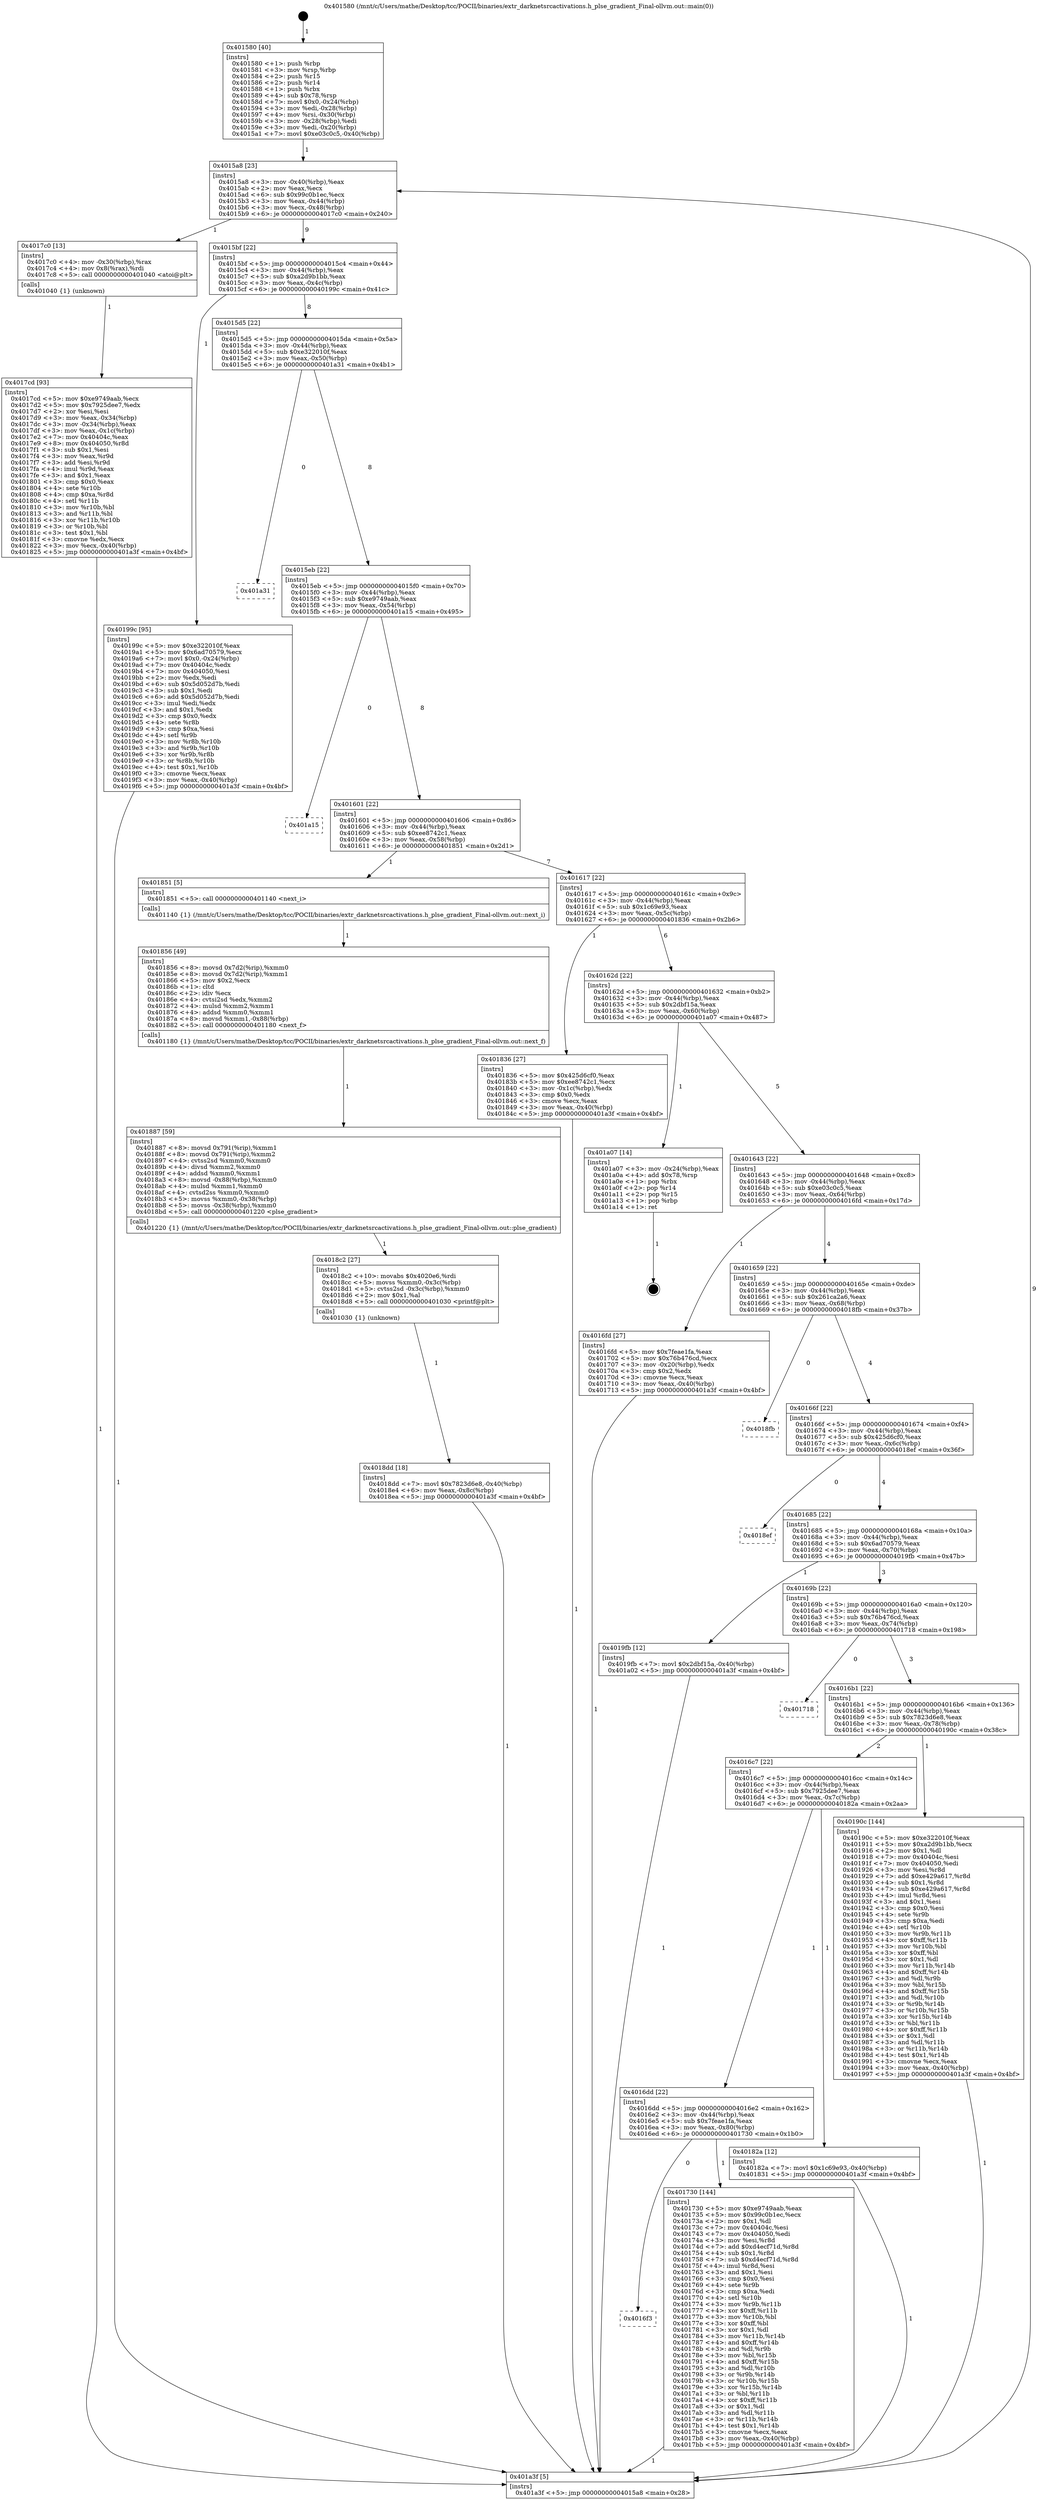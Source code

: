 digraph "0x401580" {
  label = "0x401580 (/mnt/c/Users/mathe/Desktop/tcc/POCII/binaries/extr_darknetsrcactivations.h_plse_gradient_Final-ollvm.out::main(0))"
  labelloc = "t"
  node[shape=record]

  Entry [label="",width=0.3,height=0.3,shape=circle,fillcolor=black,style=filled]
  "0x4015a8" [label="{
     0x4015a8 [23]\l
     | [instrs]\l
     &nbsp;&nbsp;0x4015a8 \<+3\>: mov -0x40(%rbp),%eax\l
     &nbsp;&nbsp;0x4015ab \<+2\>: mov %eax,%ecx\l
     &nbsp;&nbsp;0x4015ad \<+6\>: sub $0x99c0b1ec,%ecx\l
     &nbsp;&nbsp;0x4015b3 \<+3\>: mov %eax,-0x44(%rbp)\l
     &nbsp;&nbsp;0x4015b6 \<+3\>: mov %ecx,-0x48(%rbp)\l
     &nbsp;&nbsp;0x4015b9 \<+6\>: je 00000000004017c0 \<main+0x240\>\l
  }"]
  "0x4017c0" [label="{
     0x4017c0 [13]\l
     | [instrs]\l
     &nbsp;&nbsp;0x4017c0 \<+4\>: mov -0x30(%rbp),%rax\l
     &nbsp;&nbsp;0x4017c4 \<+4\>: mov 0x8(%rax),%rdi\l
     &nbsp;&nbsp;0x4017c8 \<+5\>: call 0000000000401040 \<atoi@plt\>\l
     | [calls]\l
     &nbsp;&nbsp;0x401040 \{1\} (unknown)\l
  }"]
  "0x4015bf" [label="{
     0x4015bf [22]\l
     | [instrs]\l
     &nbsp;&nbsp;0x4015bf \<+5\>: jmp 00000000004015c4 \<main+0x44\>\l
     &nbsp;&nbsp;0x4015c4 \<+3\>: mov -0x44(%rbp),%eax\l
     &nbsp;&nbsp;0x4015c7 \<+5\>: sub $0xa2d9b1bb,%eax\l
     &nbsp;&nbsp;0x4015cc \<+3\>: mov %eax,-0x4c(%rbp)\l
     &nbsp;&nbsp;0x4015cf \<+6\>: je 000000000040199c \<main+0x41c\>\l
  }"]
  Exit [label="",width=0.3,height=0.3,shape=circle,fillcolor=black,style=filled,peripheries=2]
  "0x40199c" [label="{
     0x40199c [95]\l
     | [instrs]\l
     &nbsp;&nbsp;0x40199c \<+5\>: mov $0xe322010f,%eax\l
     &nbsp;&nbsp;0x4019a1 \<+5\>: mov $0x6ad70579,%ecx\l
     &nbsp;&nbsp;0x4019a6 \<+7\>: movl $0x0,-0x24(%rbp)\l
     &nbsp;&nbsp;0x4019ad \<+7\>: mov 0x40404c,%edx\l
     &nbsp;&nbsp;0x4019b4 \<+7\>: mov 0x404050,%esi\l
     &nbsp;&nbsp;0x4019bb \<+2\>: mov %edx,%edi\l
     &nbsp;&nbsp;0x4019bd \<+6\>: sub $0x5d052d7b,%edi\l
     &nbsp;&nbsp;0x4019c3 \<+3\>: sub $0x1,%edi\l
     &nbsp;&nbsp;0x4019c6 \<+6\>: add $0x5d052d7b,%edi\l
     &nbsp;&nbsp;0x4019cc \<+3\>: imul %edi,%edx\l
     &nbsp;&nbsp;0x4019cf \<+3\>: and $0x1,%edx\l
     &nbsp;&nbsp;0x4019d2 \<+3\>: cmp $0x0,%edx\l
     &nbsp;&nbsp;0x4019d5 \<+4\>: sete %r8b\l
     &nbsp;&nbsp;0x4019d9 \<+3\>: cmp $0xa,%esi\l
     &nbsp;&nbsp;0x4019dc \<+4\>: setl %r9b\l
     &nbsp;&nbsp;0x4019e0 \<+3\>: mov %r8b,%r10b\l
     &nbsp;&nbsp;0x4019e3 \<+3\>: and %r9b,%r10b\l
     &nbsp;&nbsp;0x4019e6 \<+3\>: xor %r9b,%r8b\l
     &nbsp;&nbsp;0x4019e9 \<+3\>: or %r8b,%r10b\l
     &nbsp;&nbsp;0x4019ec \<+4\>: test $0x1,%r10b\l
     &nbsp;&nbsp;0x4019f0 \<+3\>: cmovne %ecx,%eax\l
     &nbsp;&nbsp;0x4019f3 \<+3\>: mov %eax,-0x40(%rbp)\l
     &nbsp;&nbsp;0x4019f6 \<+5\>: jmp 0000000000401a3f \<main+0x4bf\>\l
  }"]
  "0x4015d5" [label="{
     0x4015d5 [22]\l
     | [instrs]\l
     &nbsp;&nbsp;0x4015d5 \<+5\>: jmp 00000000004015da \<main+0x5a\>\l
     &nbsp;&nbsp;0x4015da \<+3\>: mov -0x44(%rbp),%eax\l
     &nbsp;&nbsp;0x4015dd \<+5\>: sub $0xe322010f,%eax\l
     &nbsp;&nbsp;0x4015e2 \<+3\>: mov %eax,-0x50(%rbp)\l
     &nbsp;&nbsp;0x4015e5 \<+6\>: je 0000000000401a31 \<main+0x4b1\>\l
  }"]
  "0x4018dd" [label="{
     0x4018dd [18]\l
     | [instrs]\l
     &nbsp;&nbsp;0x4018dd \<+7\>: movl $0x7823d6e8,-0x40(%rbp)\l
     &nbsp;&nbsp;0x4018e4 \<+6\>: mov %eax,-0x8c(%rbp)\l
     &nbsp;&nbsp;0x4018ea \<+5\>: jmp 0000000000401a3f \<main+0x4bf\>\l
  }"]
  "0x401a31" [label="{
     0x401a31\l
  }", style=dashed]
  "0x4015eb" [label="{
     0x4015eb [22]\l
     | [instrs]\l
     &nbsp;&nbsp;0x4015eb \<+5\>: jmp 00000000004015f0 \<main+0x70\>\l
     &nbsp;&nbsp;0x4015f0 \<+3\>: mov -0x44(%rbp),%eax\l
     &nbsp;&nbsp;0x4015f3 \<+5\>: sub $0xe9749aab,%eax\l
     &nbsp;&nbsp;0x4015f8 \<+3\>: mov %eax,-0x54(%rbp)\l
     &nbsp;&nbsp;0x4015fb \<+6\>: je 0000000000401a15 \<main+0x495\>\l
  }"]
  "0x4018c2" [label="{
     0x4018c2 [27]\l
     | [instrs]\l
     &nbsp;&nbsp;0x4018c2 \<+10\>: movabs $0x4020e6,%rdi\l
     &nbsp;&nbsp;0x4018cc \<+5\>: movss %xmm0,-0x3c(%rbp)\l
     &nbsp;&nbsp;0x4018d1 \<+5\>: cvtss2sd -0x3c(%rbp),%xmm0\l
     &nbsp;&nbsp;0x4018d6 \<+2\>: mov $0x1,%al\l
     &nbsp;&nbsp;0x4018d8 \<+5\>: call 0000000000401030 \<printf@plt\>\l
     | [calls]\l
     &nbsp;&nbsp;0x401030 \{1\} (unknown)\l
  }"]
  "0x401a15" [label="{
     0x401a15\l
  }", style=dashed]
  "0x401601" [label="{
     0x401601 [22]\l
     | [instrs]\l
     &nbsp;&nbsp;0x401601 \<+5\>: jmp 0000000000401606 \<main+0x86\>\l
     &nbsp;&nbsp;0x401606 \<+3\>: mov -0x44(%rbp),%eax\l
     &nbsp;&nbsp;0x401609 \<+5\>: sub $0xee8742c1,%eax\l
     &nbsp;&nbsp;0x40160e \<+3\>: mov %eax,-0x58(%rbp)\l
     &nbsp;&nbsp;0x401611 \<+6\>: je 0000000000401851 \<main+0x2d1\>\l
  }"]
  "0x401887" [label="{
     0x401887 [59]\l
     | [instrs]\l
     &nbsp;&nbsp;0x401887 \<+8\>: movsd 0x791(%rip),%xmm1\l
     &nbsp;&nbsp;0x40188f \<+8\>: movsd 0x791(%rip),%xmm2\l
     &nbsp;&nbsp;0x401897 \<+4\>: cvtss2sd %xmm0,%xmm0\l
     &nbsp;&nbsp;0x40189b \<+4\>: divsd %xmm2,%xmm0\l
     &nbsp;&nbsp;0x40189f \<+4\>: addsd %xmm0,%xmm1\l
     &nbsp;&nbsp;0x4018a3 \<+8\>: movsd -0x88(%rbp),%xmm0\l
     &nbsp;&nbsp;0x4018ab \<+4\>: mulsd %xmm1,%xmm0\l
     &nbsp;&nbsp;0x4018af \<+4\>: cvtsd2ss %xmm0,%xmm0\l
     &nbsp;&nbsp;0x4018b3 \<+5\>: movss %xmm0,-0x38(%rbp)\l
     &nbsp;&nbsp;0x4018b8 \<+5\>: movss -0x38(%rbp),%xmm0\l
     &nbsp;&nbsp;0x4018bd \<+5\>: call 0000000000401220 \<plse_gradient\>\l
     | [calls]\l
     &nbsp;&nbsp;0x401220 \{1\} (/mnt/c/Users/mathe/Desktop/tcc/POCII/binaries/extr_darknetsrcactivations.h_plse_gradient_Final-ollvm.out::plse_gradient)\l
  }"]
  "0x401851" [label="{
     0x401851 [5]\l
     | [instrs]\l
     &nbsp;&nbsp;0x401851 \<+5\>: call 0000000000401140 \<next_i\>\l
     | [calls]\l
     &nbsp;&nbsp;0x401140 \{1\} (/mnt/c/Users/mathe/Desktop/tcc/POCII/binaries/extr_darknetsrcactivations.h_plse_gradient_Final-ollvm.out::next_i)\l
  }"]
  "0x401617" [label="{
     0x401617 [22]\l
     | [instrs]\l
     &nbsp;&nbsp;0x401617 \<+5\>: jmp 000000000040161c \<main+0x9c\>\l
     &nbsp;&nbsp;0x40161c \<+3\>: mov -0x44(%rbp),%eax\l
     &nbsp;&nbsp;0x40161f \<+5\>: sub $0x1c69e93,%eax\l
     &nbsp;&nbsp;0x401624 \<+3\>: mov %eax,-0x5c(%rbp)\l
     &nbsp;&nbsp;0x401627 \<+6\>: je 0000000000401836 \<main+0x2b6\>\l
  }"]
  "0x401856" [label="{
     0x401856 [49]\l
     | [instrs]\l
     &nbsp;&nbsp;0x401856 \<+8\>: movsd 0x7d2(%rip),%xmm0\l
     &nbsp;&nbsp;0x40185e \<+8\>: movsd 0x7d2(%rip),%xmm1\l
     &nbsp;&nbsp;0x401866 \<+5\>: mov $0x2,%ecx\l
     &nbsp;&nbsp;0x40186b \<+1\>: cltd\l
     &nbsp;&nbsp;0x40186c \<+2\>: idiv %ecx\l
     &nbsp;&nbsp;0x40186e \<+4\>: cvtsi2sd %edx,%xmm2\l
     &nbsp;&nbsp;0x401872 \<+4\>: mulsd %xmm2,%xmm1\l
     &nbsp;&nbsp;0x401876 \<+4\>: addsd %xmm0,%xmm1\l
     &nbsp;&nbsp;0x40187a \<+8\>: movsd %xmm1,-0x88(%rbp)\l
     &nbsp;&nbsp;0x401882 \<+5\>: call 0000000000401180 \<next_f\>\l
     | [calls]\l
     &nbsp;&nbsp;0x401180 \{1\} (/mnt/c/Users/mathe/Desktop/tcc/POCII/binaries/extr_darknetsrcactivations.h_plse_gradient_Final-ollvm.out::next_f)\l
  }"]
  "0x401836" [label="{
     0x401836 [27]\l
     | [instrs]\l
     &nbsp;&nbsp;0x401836 \<+5\>: mov $0x425d6cf0,%eax\l
     &nbsp;&nbsp;0x40183b \<+5\>: mov $0xee8742c1,%ecx\l
     &nbsp;&nbsp;0x401840 \<+3\>: mov -0x1c(%rbp),%edx\l
     &nbsp;&nbsp;0x401843 \<+3\>: cmp $0x0,%edx\l
     &nbsp;&nbsp;0x401846 \<+3\>: cmove %ecx,%eax\l
     &nbsp;&nbsp;0x401849 \<+3\>: mov %eax,-0x40(%rbp)\l
     &nbsp;&nbsp;0x40184c \<+5\>: jmp 0000000000401a3f \<main+0x4bf\>\l
  }"]
  "0x40162d" [label="{
     0x40162d [22]\l
     | [instrs]\l
     &nbsp;&nbsp;0x40162d \<+5\>: jmp 0000000000401632 \<main+0xb2\>\l
     &nbsp;&nbsp;0x401632 \<+3\>: mov -0x44(%rbp),%eax\l
     &nbsp;&nbsp;0x401635 \<+5\>: sub $0x2dbf15a,%eax\l
     &nbsp;&nbsp;0x40163a \<+3\>: mov %eax,-0x60(%rbp)\l
     &nbsp;&nbsp;0x40163d \<+6\>: je 0000000000401a07 \<main+0x487\>\l
  }"]
  "0x4017cd" [label="{
     0x4017cd [93]\l
     | [instrs]\l
     &nbsp;&nbsp;0x4017cd \<+5\>: mov $0xe9749aab,%ecx\l
     &nbsp;&nbsp;0x4017d2 \<+5\>: mov $0x7925dee7,%edx\l
     &nbsp;&nbsp;0x4017d7 \<+2\>: xor %esi,%esi\l
     &nbsp;&nbsp;0x4017d9 \<+3\>: mov %eax,-0x34(%rbp)\l
     &nbsp;&nbsp;0x4017dc \<+3\>: mov -0x34(%rbp),%eax\l
     &nbsp;&nbsp;0x4017df \<+3\>: mov %eax,-0x1c(%rbp)\l
     &nbsp;&nbsp;0x4017e2 \<+7\>: mov 0x40404c,%eax\l
     &nbsp;&nbsp;0x4017e9 \<+8\>: mov 0x404050,%r8d\l
     &nbsp;&nbsp;0x4017f1 \<+3\>: sub $0x1,%esi\l
     &nbsp;&nbsp;0x4017f4 \<+3\>: mov %eax,%r9d\l
     &nbsp;&nbsp;0x4017f7 \<+3\>: add %esi,%r9d\l
     &nbsp;&nbsp;0x4017fa \<+4\>: imul %r9d,%eax\l
     &nbsp;&nbsp;0x4017fe \<+3\>: and $0x1,%eax\l
     &nbsp;&nbsp;0x401801 \<+3\>: cmp $0x0,%eax\l
     &nbsp;&nbsp;0x401804 \<+4\>: sete %r10b\l
     &nbsp;&nbsp;0x401808 \<+4\>: cmp $0xa,%r8d\l
     &nbsp;&nbsp;0x40180c \<+4\>: setl %r11b\l
     &nbsp;&nbsp;0x401810 \<+3\>: mov %r10b,%bl\l
     &nbsp;&nbsp;0x401813 \<+3\>: and %r11b,%bl\l
     &nbsp;&nbsp;0x401816 \<+3\>: xor %r11b,%r10b\l
     &nbsp;&nbsp;0x401819 \<+3\>: or %r10b,%bl\l
     &nbsp;&nbsp;0x40181c \<+3\>: test $0x1,%bl\l
     &nbsp;&nbsp;0x40181f \<+3\>: cmovne %edx,%ecx\l
     &nbsp;&nbsp;0x401822 \<+3\>: mov %ecx,-0x40(%rbp)\l
     &nbsp;&nbsp;0x401825 \<+5\>: jmp 0000000000401a3f \<main+0x4bf\>\l
  }"]
  "0x401a07" [label="{
     0x401a07 [14]\l
     | [instrs]\l
     &nbsp;&nbsp;0x401a07 \<+3\>: mov -0x24(%rbp),%eax\l
     &nbsp;&nbsp;0x401a0a \<+4\>: add $0x78,%rsp\l
     &nbsp;&nbsp;0x401a0e \<+1\>: pop %rbx\l
     &nbsp;&nbsp;0x401a0f \<+2\>: pop %r14\l
     &nbsp;&nbsp;0x401a11 \<+2\>: pop %r15\l
     &nbsp;&nbsp;0x401a13 \<+1\>: pop %rbp\l
     &nbsp;&nbsp;0x401a14 \<+1\>: ret\l
  }"]
  "0x401643" [label="{
     0x401643 [22]\l
     | [instrs]\l
     &nbsp;&nbsp;0x401643 \<+5\>: jmp 0000000000401648 \<main+0xc8\>\l
     &nbsp;&nbsp;0x401648 \<+3\>: mov -0x44(%rbp),%eax\l
     &nbsp;&nbsp;0x40164b \<+5\>: sub $0xe03c0c5,%eax\l
     &nbsp;&nbsp;0x401650 \<+3\>: mov %eax,-0x64(%rbp)\l
     &nbsp;&nbsp;0x401653 \<+6\>: je 00000000004016fd \<main+0x17d\>\l
  }"]
  "0x4016f3" [label="{
     0x4016f3\l
  }", style=dashed]
  "0x4016fd" [label="{
     0x4016fd [27]\l
     | [instrs]\l
     &nbsp;&nbsp;0x4016fd \<+5\>: mov $0x7feae1fa,%eax\l
     &nbsp;&nbsp;0x401702 \<+5\>: mov $0x76b476cd,%ecx\l
     &nbsp;&nbsp;0x401707 \<+3\>: mov -0x20(%rbp),%edx\l
     &nbsp;&nbsp;0x40170a \<+3\>: cmp $0x2,%edx\l
     &nbsp;&nbsp;0x40170d \<+3\>: cmovne %ecx,%eax\l
     &nbsp;&nbsp;0x401710 \<+3\>: mov %eax,-0x40(%rbp)\l
     &nbsp;&nbsp;0x401713 \<+5\>: jmp 0000000000401a3f \<main+0x4bf\>\l
  }"]
  "0x401659" [label="{
     0x401659 [22]\l
     | [instrs]\l
     &nbsp;&nbsp;0x401659 \<+5\>: jmp 000000000040165e \<main+0xde\>\l
     &nbsp;&nbsp;0x40165e \<+3\>: mov -0x44(%rbp),%eax\l
     &nbsp;&nbsp;0x401661 \<+5\>: sub $0x261ca2a6,%eax\l
     &nbsp;&nbsp;0x401666 \<+3\>: mov %eax,-0x68(%rbp)\l
     &nbsp;&nbsp;0x401669 \<+6\>: je 00000000004018fb \<main+0x37b\>\l
  }"]
  "0x401a3f" [label="{
     0x401a3f [5]\l
     | [instrs]\l
     &nbsp;&nbsp;0x401a3f \<+5\>: jmp 00000000004015a8 \<main+0x28\>\l
  }"]
  "0x401580" [label="{
     0x401580 [40]\l
     | [instrs]\l
     &nbsp;&nbsp;0x401580 \<+1\>: push %rbp\l
     &nbsp;&nbsp;0x401581 \<+3\>: mov %rsp,%rbp\l
     &nbsp;&nbsp;0x401584 \<+2\>: push %r15\l
     &nbsp;&nbsp;0x401586 \<+2\>: push %r14\l
     &nbsp;&nbsp;0x401588 \<+1\>: push %rbx\l
     &nbsp;&nbsp;0x401589 \<+4\>: sub $0x78,%rsp\l
     &nbsp;&nbsp;0x40158d \<+7\>: movl $0x0,-0x24(%rbp)\l
     &nbsp;&nbsp;0x401594 \<+3\>: mov %edi,-0x28(%rbp)\l
     &nbsp;&nbsp;0x401597 \<+4\>: mov %rsi,-0x30(%rbp)\l
     &nbsp;&nbsp;0x40159b \<+3\>: mov -0x28(%rbp),%edi\l
     &nbsp;&nbsp;0x40159e \<+3\>: mov %edi,-0x20(%rbp)\l
     &nbsp;&nbsp;0x4015a1 \<+7\>: movl $0xe03c0c5,-0x40(%rbp)\l
  }"]
  "0x401730" [label="{
     0x401730 [144]\l
     | [instrs]\l
     &nbsp;&nbsp;0x401730 \<+5\>: mov $0xe9749aab,%eax\l
     &nbsp;&nbsp;0x401735 \<+5\>: mov $0x99c0b1ec,%ecx\l
     &nbsp;&nbsp;0x40173a \<+2\>: mov $0x1,%dl\l
     &nbsp;&nbsp;0x40173c \<+7\>: mov 0x40404c,%esi\l
     &nbsp;&nbsp;0x401743 \<+7\>: mov 0x404050,%edi\l
     &nbsp;&nbsp;0x40174a \<+3\>: mov %esi,%r8d\l
     &nbsp;&nbsp;0x40174d \<+7\>: add $0xd4ecf71d,%r8d\l
     &nbsp;&nbsp;0x401754 \<+4\>: sub $0x1,%r8d\l
     &nbsp;&nbsp;0x401758 \<+7\>: sub $0xd4ecf71d,%r8d\l
     &nbsp;&nbsp;0x40175f \<+4\>: imul %r8d,%esi\l
     &nbsp;&nbsp;0x401763 \<+3\>: and $0x1,%esi\l
     &nbsp;&nbsp;0x401766 \<+3\>: cmp $0x0,%esi\l
     &nbsp;&nbsp;0x401769 \<+4\>: sete %r9b\l
     &nbsp;&nbsp;0x40176d \<+3\>: cmp $0xa,%edi\l
     &nbsp;&nbsp;0x401770 \<+4\>: setl %r10b\l
     &nbsp;&nbsp;0x401774 \<+3\>: mov %r9b,%r11b\l
     &nbsp;&nbsp;0x401777 \<+4\>: xor $0xff,%r11b\l
     &nbsp;&nbsp;0x40177b \<+3\>: mov %r10b,%bl\l
     &nbsp;&nbsp;0x40177e \<+3\>: xor $0xff,%bl\l
     &nbsp;&nbsp;0x401781 \<+3\>: xor $0x1,%dl\l
     &nbsp;&nbsp;0x401784 \<+3\>: mov %r11b,%r14b\l
     &nbsp;&nbsp;0x401787 \<+4\>: and $0xff,%r14b\l
     &nbsp;&nbsp;0x40178b \<+3\>: and %dl,%r9b\l
     &nbsp;&nbsp;0x40178e \<+3\>: mov %bl,%r15b\l
     &nbsp;&nbsp;0x401791 \<+4\>: and $0xff,%r15b\l
     &nbsp;&nbsp;0x401795 \<+3\>: and %dl,%r10b\l
     &nbsp;&nbsp;0x401798 \<+3\>: or %r9b,%r14b\l
     &nbsp;&nbsp;0x40179b \<+3\>: or %r10b,%r15b\l
     &nbsp;&nbsp;0x40179e \<+3\>: xor %r15b,%r14b\l
     &nbsp;&nbsp;0x4017a1 \<+3\>: or %bl,%r11b\l
     &nbsp;&nbsp;0x4017a4 \<+4\>: xor $0xff,%r11b\l
     &nbsp;&nbsp;0x4017a8 \<+3\>: or $0x1,%dl\l
     &nbsp;&nbsp;0x4017ab \<+3\>: and %dl,%r11b\l
     &nbsp;&nbsp;0x4017ae \<+3\>: or %r11b,%r14b\l
     &nbsp;&nbsp;0x4017b1 \<+4\>: test $0x1,%r14b\l
     &nbsp;&nbsp;0x4017b5 \<+3\>: cmovne %ecx,%eax\l
     &nbsp;&nbsp;0x4017b8 \<+3\>: mov %eax,-0x40(%rbp)\l
     &nbsp;&nbsp;0x4017bb \<+5\>: jmp 0000000000401a3f \<main+0x4bf\>\l
  }"]
  "0x4018fb" [label="{
     0x4018fb\l
  }", style=dashed]
  "0x40166f" [label="{
     0x40166f [22]\l
     | [instrs]\l
     &nbsp;&nbsp;0x40166f \<+5\>: jmp 0000000000401674 \<main+0xf4\>\l
     &nbsp;&nbsp;0x401674 \<+3\>: mov -0x44(%rbp),%eax\l
     &nbsp;&nbsp;0x401677 \<+5\>: sub $0x425d6cf0,%eax\l
     &nbsp;&nbsp;0x40167c \<+3\>: mov %eax,-0x6c(%rbp)\l
     &nbsp;&nbsp;0x40167f \<+6\>: je 00000000004018ef \<main+0x36f\>\l
  }"]
  "0x4016dd" [label="{
     0x4016dd [22]\l
     | [instrs]\l
     &nbsp;&nbsp;0x4016dd \<+5\>: jmp 00000000004016e2 \<main+0x162\>\l
     &nbsp;&nbsp;0x4016e2 \<+3\>: mov -0x44(%rbp),%eax\l
     &nbsp;&nbsp;0x4016e5 \<+5\>: sub $0x7feae1fa,%eax\l
     &nbsp;&nbsp;0x4016ea \<+3\>: mov %eax,-0x80(%rbp)\l
     &nbsp;&nbsp;0x4016ed \<+6\>: je 0000000000401730 \<main+0x1b0\>\l
  }"]
  "0x4018ef" [label="{
     0x4018ef\l
  }", style=dashed]
  "0x401685" [label="{
     0x401685 [22]\l
     | [instrs]\l
     &nbsp;&nbsp;0x401685 \<+5\>: jmp 000000000040168a \<main+0x10a\>\l
     &nbsp;&nbsp;0x40168a \<+3\>: mov -0x44(%rbp),%eax\l
     &nbsp;&nbsp;0x40168d \<+5\>: sub $0x6ad70579,%eax\l
     &nbsp;&nbsp;0x401692 \<+3\>: mov %eax,-0x70(%rbp)\l
     &nbsp;&nbsp;0x401695 \<+6\>: je 00000000004019fb \<main+0x47b\>\l
  }"]
  "0x40182a" [label="{
     0x40182a [12]\l
     | [instrs]\l
     &nbsp;&nbsp;0x40182a \<+7\>: movl $0x1c69e93,-0x40(%rbp)\l
     &nbsp;&nbsp;0x401831 \<+5\>: jmp 0000000000401a3f \<main+0x4bf\>\l
  }"]
  "0x4019fb" [label="{
     0x4019fb [12]\l
     | [instrs]\l
     &nbsp;&nbsp;0x4019fb \<+7\>: movl $0x2dbf15a,-0x40(%rbp)\l
     &nbsp;&nbsp;0x401a02 \<+5\>: jmp 0000000000401a3f \<main+0x4bf\>\l
  }"]
  "0x40169b" [label="{
     0x40169b [22]\l
     | [instrs]\l
     &nbsp;&nbsp;0x40169b \<+5\>: jmp 00000000004016a0 \<main+0x120\>\l
     &nbsp;&nbsp;0x4016a0 \<+3\>: mov -0x44(%rbp),%eax\l
     &nbsp;&nbsp;0x4016a3 \<+5\>: sub $0x76b476cd,%eax\l
     &nbsp;&nbsp;0x4016a8 \<+3\>: mov %eax,-0x74(%rbp)\l
     &nbsp;&nbsp;0x4016ab \<+6\>: je 0000000000401718 \<main+0x198\>\l
  }"]
  "0x4016c7" [label="{
     0x4016c7 [22]\l
     | [instrs]\l
     &nbsp;&nbsp;0x4016c7 \<+5\>: jmp 00000000004016cc \<main+0x14c\>\l
     &nbsp;&nbsp;0x4016cc \<+3\>: mov -0x44(%rbp),%eax\l
     &nbsp;&nbsp;0x4016cf \<+5\>: sub $0x7925dee7,%eax\l
     &nbsp;&nbsp;0x4016d4 \<+3\>: mov %eax,-0x7c(%rbp)\l
     &nbsp;&nbsp;0x4016d7 \<+6\>: je 000000000040182a \<main+0x2aa\>\l
  }"]
  "0x401718" [label="{
     0x401718\l
  }", style=dashed]
  "0x4016b1" [label="{
     0x4016b1 [22]\l
     | [instrs]\l
     &nbsp;&nbsp;0x4016b1 \<+5\>: jmp 00000000004016b6 \<main+0x136\>\l
     &nbsp;&nbsp;0x4016b6 \<+3\>: mov -0x44(%rbp),%eax\l
     &nbsp;&nbsp;0x4016b9 \<+5\>: sub $0x7823d6e8,%eax\l
     &nbsp;&nbsp;0x4016be \<+3\>: mov %eax,-0x78(%rbp)\l
     &nbsp;&nbsp;0x4016c1 \<+6\>: je 000000000040190c \<main+0x38c\>\l
  }"]
  "0x40190c" [label="{
     0x40190c [144]\l
     | [instrs]\l
     &nbsp;&nbsp;0x40190c \<+5\>: mov $0xe322010f,%eax\l
     &nbsp;&nbsp;0x401911 \<+5\>: mov $0xa2d9b1bb,%ecx\l
     &nbsp;&nbsp;0x401916 \<+2\>: mov $0x1,%dl\l
     &nbsp;&nbsp;0x401918 \<+7\>: mov 0x40404c,%esi\l
     &nbsp;&nbsp;0x40191f \<+7\>: mov 0x404050,%edi\l
     &nbsp;&nbsp;0x401926 \<+3\>: mov %esi,%r8d\l
     &nbsp;&nbsp;0x401929 \<+7\>: add $0xe429a617,%r8d\l
     &nbsp;&nbsp;0x401930 \<+4\>: sub $0x1,%r8d\l
     &nbsp;&nbsp;0x401934 \<+7\>: sub $0xe429a617,%r8d\l
     &nbsp;&nbsp;0x40193b \<+4\>: imul %r8d,%esi\l
     &nbsp;&nbsp;0x40193f \<+3\>: and $0x1,%esi\l
     &nbsp;&nbsp;0x401942 \<+3\>: cmp $0x0,%esi\l
     &nbsp;&nbsp;0x401945 \<+4\>: sete %r9b\l
     &nbsp;&nbsp;0x401949 \<+3\>: cmp $0xa,%edi\l
     &nbsp;&nbsp;0x40194c \<+4\>: setl %r10b\l
     &nbsp;&nbsp;0x401950 \<+3\>: mov %r9b,%r11b\l
     &nbsp;&nbsp;0x401953 \<+4\>: xor $0xff,%r11b\l
     &nbsp;&nbsp;0x401957 \<+3\>: mov %r10b,%bl\l
     &nbsp;&nbsp;0x40195a \<+3\>: xor $0xff,%bl\l
     &nbsp;&nbsp;0x40195d \<+3\>: xor $0x1,%dl\l
     &nbsp;&nbsp;0x401960 \<+3\>: mov %r11b,%r14b\l
     &nbsp;&nbsp;0x401963 \<+4\>: and $0xff,%r14b\l
     &nbsp;&nbsp;0x401967 \<+3\>: and %dl,%r9b\l
     &nbsp;&nbsp;0x40196a \<+3\>: mov %bl,%r15b\l
     &nbsp;&nbsp;0x40196d \<+4\>: and $0xff,%r15b\l
     &nbsp;&nbsp;0x401971 \<+3\>: and %dl,%r10b\l
     &nbsp;&nbsp;0x401974 \<+3\>: or %r9b,%r14b\l
     &nbsp;&nbsp;0x401977 \<+3\>: or %r10b,%r15b\l
     &nbsp;&nbsp;0x40197a \<+3\>: xor %r15b,%r14b\l
     &nbsp;&nbsp;0x40197d \<+3\>: or %bl,%r11b\l
     &nbsp;&nbsp;0x401980 \<+4\>: xor $0xff,%r11b\l
     &nbsp;&nbsp;0x401984 \<+3\>: or $0x1,%dl\l
     &nbsp;&nbsp;0x401987 \<+3\>: and %dl,%r11b\l
     &nbsp;&nbsp;0x40198a \<+3\>: or %r11b,%r14b\l
     &nbsp;&nbsp;0x40198d \<+4\>: test $0x1,%r14b\l
     &nbsp;&nbsp;0x401991 \<+3\>: cmovne %ecx,%eax\l
     &nbsp;&nbsp;0x401994 \<+3\>: mov %eax,-0x40(%rbp)\l
     &nbsp;&nbsp;0x401997 \<+5\>: jmp 0000000000401a3f \<main+0x4bf\>\l
  }"]
  Entry -> "0x401580" [label=" 1"]
  "0x4015a8" -> "0x4017c0" [label=" 1"]
  "0x4015a8" -> "0x4015bf" [label=" 9"]
  "0x401a07" -> Exit [label=" 1"]
  "0x4015bf" -> "0x40199c" [label=" 1"]
  "0x4015bf" -> "0x4015d5" [label=" 8"]
  "0x4019fb" -> "0x401a3f" [label=" 1"]
  "0x4015d5" -> "0x401a31" [label=" 0"]
  "0x4015d5" -> "0x4015eb" [label=" 8"]
  "0x40199c" -> "0x401a3f" [label=" 1"]
  "0x4015eb" -> "0x401a15" [label=" 0"]
  "0x4015eb" -> "0x401601" [label=" 8"]
  "0x40190c" -> "0x401a3f" [label=" 1"]
  "0x401601" -> "0x401851" [label=" 1"]
  "0x401601" -> "0x401617" [label=" 7"]
  "0x4018dd" -> "0x401a3f" [label=" 1"]
  "0x401617" -> "0x401836" [label=" 1"]
  "0x401617" -> "0x40162d" [label=" 6"]
  "0x4018c2" -> "0x4018dd" [label=" 1"]
  "0x40162d" -> "0x401a07" [label=" 1"]
  "0x40162d" -> "0x401643" [label=" 5"]
  "0x401887" -> "0x4018c2" [label=" 1"]
  "0x401643" -> "0x4016fd" [label=" 1"]
  "0x401643" -> "0x401659" [label=" 4"]
  "0x4016fd" -> "0x401a3f" [label=" 1"]
  "0x401580" -> "0x4015a8" [label=" 1"]
  "0x401a3f" -> "0x4015a8" [label=" 9"]
  "0x401856" -> "0x401887" [label=" 1"]
  "0x401659" -> "0x4018fb" [label=" 0"]
  "0x401659" -> "0x40166f" [label=" 4"]
  "0x401851" -> "0x401856" [label=" 1"]
  "0x40166f" -> "0x4018ef" [label=" 0"]
  "0x40166f" -> "0x401685" [label=" 4"]
  "0x40182a" -> "0x401a3f" [label=" 1"]
  "0x401685" -> "0x4019fb" [label=" 1"]
  "0x401685" -> "0x40169b" [label=" 3"]
  "0x4017cd" -> "0x401a3f" [label=" 1"]
  "0x40169b" -> "0x401718" [label=" 0"]
  "0x40169b" -> "0x4016b1" [label=" 3"]
  "0x401730" -> "0x401a3f" [label=" 1"]
  "0x4016b1" -> "0x40190c" [label=" 1"]
  "0x4016b1" -> "0x4016c7" [label=" 2"]
  "0x4017c0" -> "0x4017cd" [label=" 1"]
  "0x4016c7" -> "0x40182a" [label=" 1"]
  "0x4016c7" -> "0x4016dd" [label=" 1"]
  "0x401836" -> "0x401a3f" [label=" 1"]
  "0x4016dd" -> "0x401730" [label=" 1"]
  "0x4016dd" -> "0x4016f3" [label=" 0"]
}
